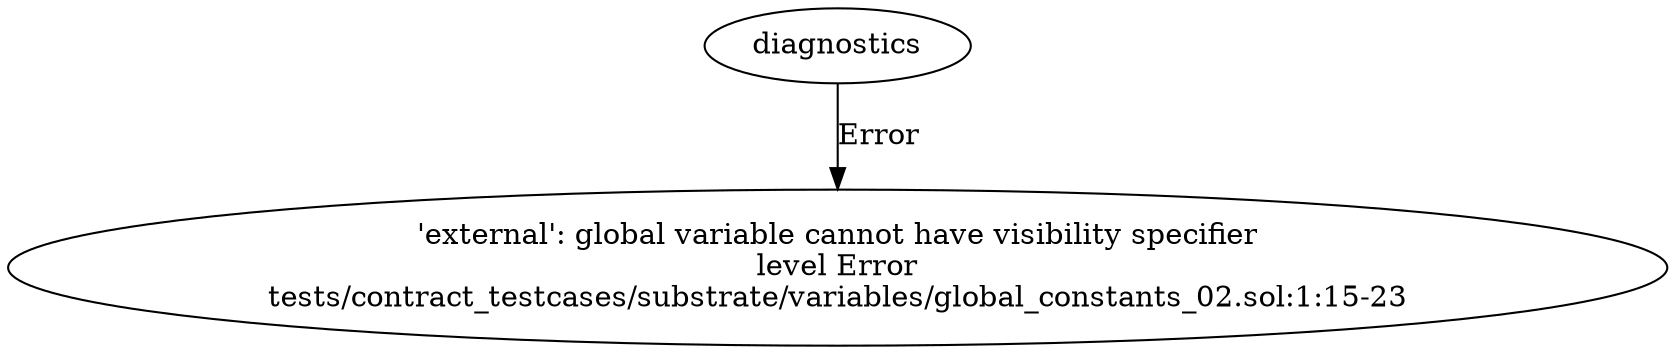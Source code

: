 strict digraph "tests/contract_testcases/substrate/variables/global_constants_02.sol" {
	diagnostic [label="'external': global variable cannot have visibility specifier\nlevel Error\ntests/contract_testcases/substrate/variables/global_constants_02.sol:1:15-23"]
	diagnostics -> diagnostic [label="Error"]
}
